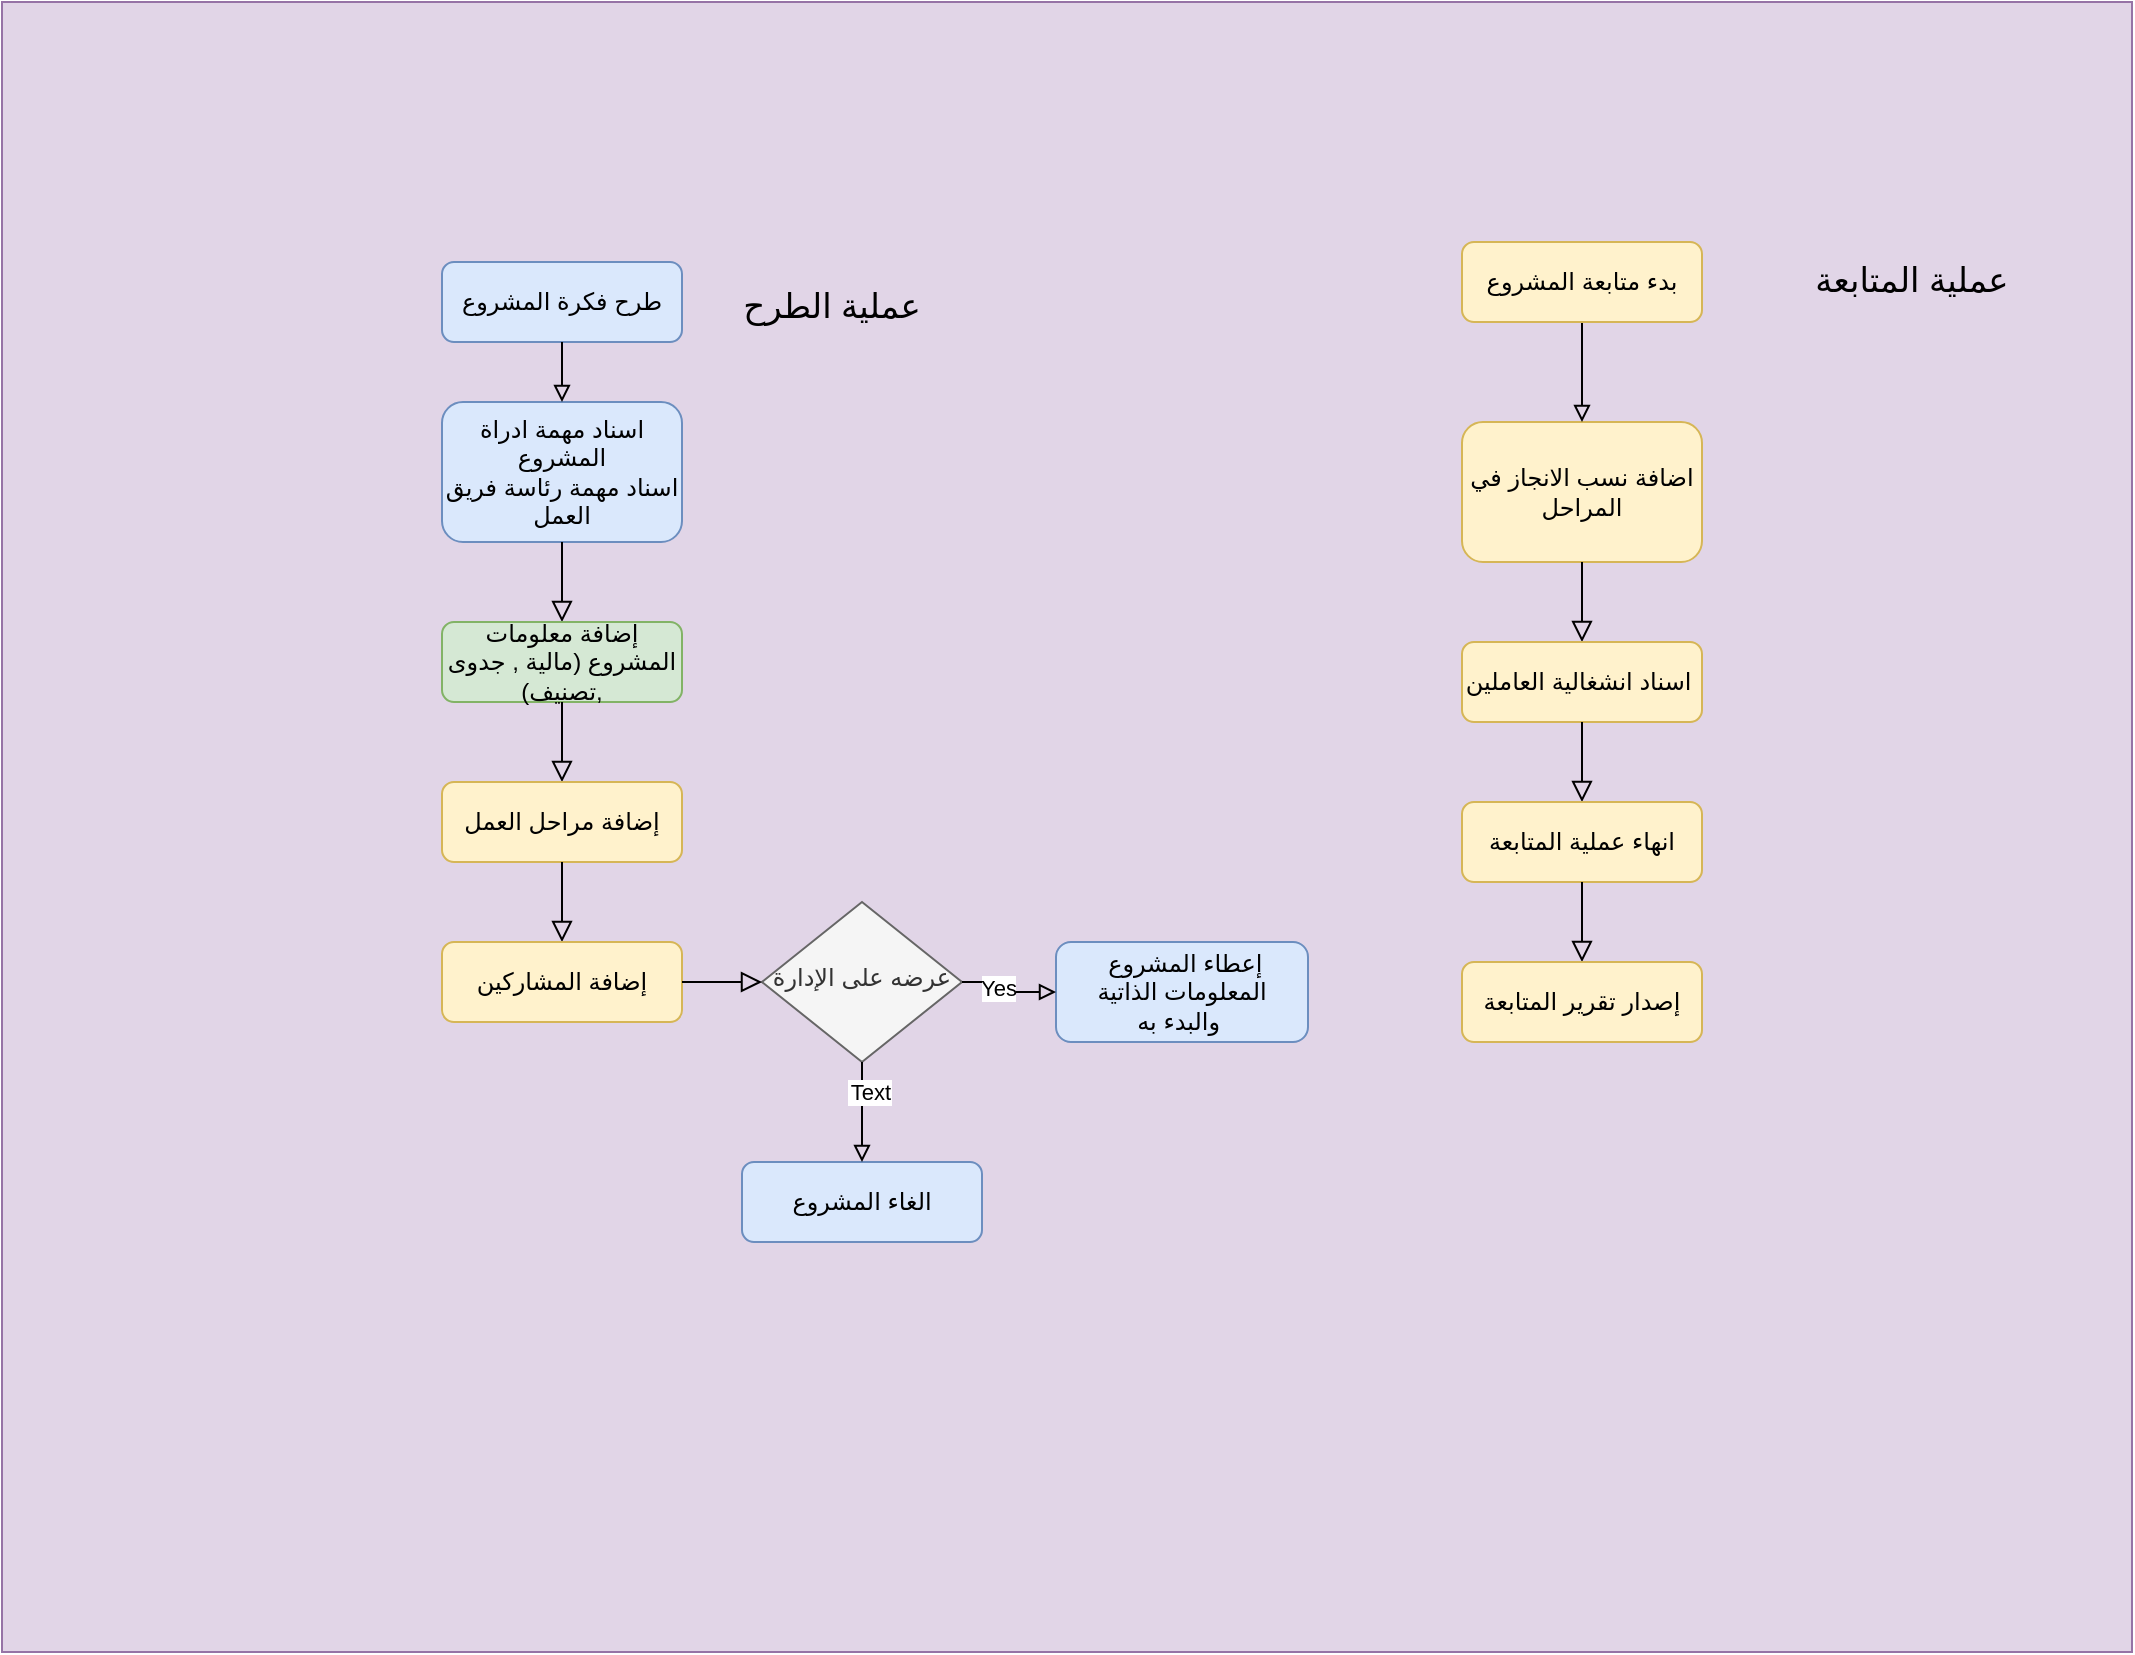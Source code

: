 <mxfile version="24.7.5">
  <diagram id="C5RBs43oDa-KdzZeNtuy" name="Page-1">
    <mxGraphModel dx="2159" dy="1735" grid="1" gridSize="10" guides="1" tooltips="1" connect="1" arrows="1" fold="1" page="1" pageScale="1" pageWidth="827" pageHeight="1169" math="0" shadow="0">
      <root>
        <mxCell id="WIyWlLk6GJQsqaUBKTNV-0" />
        <mxCell id="WIyWlLk6GJQsqaUBKTNV-1" parent="WIyWlLk6GJQsqaUBKTNV-0" />
        <mxCell id="iZUMn1lh-3qKi0mPno6k-46" value="" style="group;fillColor=#e1d5e7;strokeColor=#9673a6;" vertex="1" connectable="0" parent="WIyWlLk6GJQsqaUBKTNV-1">
          <mxGeometry x="-40" y="-120" width="1065" height="825" as="geometry" />
        </mxCell>
        <mxCell id="iZUMn1lh-3qKi0mPno6k-43" value="" style="group" vertex="1" connectable="0" parent="iZUMn1lh-3qKi0mPno6k-46">
          <mxGeometry x="730" y="120" width="280" height="400" as="geometry" />
        </mxCell>
        <mxCell id="iZUMn1lh-3qKi0mPno6k-22" value="اضافة نسب الانجاز في المراحل" style="rounded=1;whiteSpace=wrap;html=1;fontSize=12;glass=0;strokeWidth=1;shadow=0;fillColor=#fff2cc;strokeColor=#d6b656;" vertex="1" parent="iZUMn1lh-3qKi0mPno6k-43">
          <mxGeometry y="90" width="120" height="70" as="geometry" />
        </mxCell>
        <mxCell id="iZUMn1lh-3qKi0mPno6k-28" style="edgeStyle=orthogonalEdgeStyle;rounded=0;orthogonalLoop=1;jettySize=auto;html=1;entryX=0.5;entryY=0;entryDx=0;entryDy=0;endArrow=block;endFill=0;" edge="1" parent="iZUMn1lh-3qKi0mPno6k-43" source="iZUMn1lh-3qKi0mPno6k-29" target="iZUMn1lh-3qKi0mPno6k-22">
          <mxGeometry relative="1" as="geometry" />
        </mxCell>
        <mxCell id="iZUMn1lh-3qKi0mPno6k-29" value="بدء متابعة المشروع" style="rounded=1;whiteSpace=wrap;html=1;fontSize=12;glass=0;strokeWidth=1;shadow=0;fillColor=#fff2cc;strokeColor=#d6b656;" vertex="1" parent="iZUMn1lh-3qKi0mPno6k-43">
          <mxGeometry width="120" height="40" as="geometry" />
        </mxCell>
        <mxCell id="iZUMn1lh-3qKi0mPno6k-30" value="" style="rounded=0;html=1;jettySize=auto;orthogonalLoop=1;fontSize=11;endArrow=block;endFill=0;endSize=8;strokeWidth=1;shadow=0;labelBackgroundColor=none;edgeStyle=orthogonalEdgeStyle;" edge="1" parent="iZUMn1lh-3qKi0mPno6k-43" source="iZUMn1lh-3qKi0mPno6k-22" target="iZUMn1lh-3qKi0mPno6k-31">
          <mxGeometry relative="1" as="geometry">
            <mxPoint x="50" y="140" as="sourcePoint" />
            <mxPoint x="50" y="180" as="targetPoint" />
          </mxGeometry>
        </mxCell>
        <mxCell id="iZUMn1lh-3qKi0mPno6k-31" value="اسناد انشغالية العاملين&amp;nbsp;" style="rounded=1;whiteSpace=wrap;html=1;fontSize=12;glass=0;strokeWidth=1;shadow=0;fillColor=#fff2cc;strokeColor=#d6b656;" vertex="1" parent="iZUMn1lh-3qKi0mPno6k-43">
          <mxGeometry y="200" width="120" height="40" as="geometry" />
        </mxCell>
        <mxCell id="iZUMn1lh-3qKi0mPno6k-32" value="" style="rounded=0;html=1;jettySize=auto;orthogonalLoop=1;fontSize=11;endArrow=block;endFill=0;endSize=8;strokeWidth=1;shadow=0;labelBackgroundColor=none;edgeStyle=orthogonalEdgeStyle;" edge="1" parent="iZUMn1lh-3qKi0mPno6k-43" source="iZUMn1lh-3qKi0mPno6k-31" target="iZUMn1lh-3qKi0mPno6k-33">
          <mxGeometry relative="1" as="geometry">
            <mxPoint x="60" y="200" as="sourcePoint" />
            <mxPoint x="60" y="410" as="targetPoint" />
          </mxGeometry>
        </mxCell>
        <mxCell id="iZUMn1lh-3qKi0mPno6k-33" value="انهاء عملية المتابعة" style="rounded=1;whiteSpace=wrap;html=1;fontSize=12;glass=0;strokeWidth=1;shadow=0;fillColor=#fff2cc;strokeColor=#d6b656;" vertex="1" parent="iZUMn1lh-3qKi0mPno6k-43">
          <mxGeometry y="280" width="120" height="40" as="geometry" />
        </mxCell>
        <mxCell id="iZUMn1lh-3qKi0mPno6k-34" value="" style="rounded=0;html=1;jettySize=auto;orthogonalLoop=1;fontSize=11;endArrow=block;endFill=0;endSize=8;strokeWidth=1;shadow=0;labelBackgroundColor=none;edgeStyle=orthogonalEdgeStyle;" edge="1" parent="iZUMn1lh-3qKi0mPno6k-43" source="iZUMn1lh-3qKi0mPno6k-33" target="iZUMn1lh-3qKi0mPno6k-35">
          <mxGeometry relative="1" as="geometry">
            <mxPoint x="60" y="270" as="sourcePoint" />
            <mxPoint x="60" y="410" as="targetPoint" />
          </mxGeometry>
        </mxCell>
        <mxCell id="iZUMn1lh-3qKi0mPno6k-35" value="إصدار تقرير المتابعة" style="rounded=1;whiteSpace=wrap;html=1;fontSize=12;glass=0;strokeWidth=1;shadow=0;fillColor=#fff2cc;strokeColor=#d6b656;" vertex="1" parent="iZUMn1lh-3qKi0mPno6k-43">
          <mxGeometry y="360" width="120" height="40" as="geometry" />
        </mxCell>
        <mxCell id="iZUMn1lh-3qKi0mPno6k-40" value="&lt;font style=&quot;font-size: 17px;&quot;&gt;عملية المتابعة&lt;/font&gt;" style="text;html=1;align=center;verticalAlign=middle;whiteSpace=wrap;rounded=0;" vertex="1" parent="iZUMn1lh-3qKi0mPno6k-43">
          <mxGeometry x="170" y="5" width="110" height="30" as="geometry" />
        </mxCell>
        <mxCell id="iZUMn1lh-3qKi0mPno6k-44" value="" style="group" vertex="1" connectable="0" parent="iZUMn1lh-3qKi0mPno6k-46">
          <mxGeometry x="220" y="110" width="307" height="615" as="geometry" />
        </mxCell>
        <mxCell id="WIyWlLk6GJQsqaUBKTNV-3" value="اسناد مهمة ادراة المشروع&lt;div&gt;اسناد مهمة رئاسة فريق العمل&lt;/div&gt;" style="rounded=1;whiteSpace=wrap;html=1;fontSize=12;glass=0;strokeWidth=1;shadow=0;fillColor=#dae8fc;strokeColor=#6c8ebf;" parent="iZUMn1lh-3qKi0mPno6k-44" vertex="1">
          <mxGeometry y="90" width="120" height="70" as="geometry" />
        </mxCell>
        <mxCell id="WIyWlLk6GJQsqaUBKTNV-6" value="عرضه على الإدارة" style="rhombus;whiteSpace=wrap;html=1;shadow=0;fontFamily=Helvetica;fontSize=12;align=center;strokeWidth=1;spacing=6;spacingTop=-4;fillColor=#f5f5f5;fontColor=#333333;strokeColor=#666666;" parent="iZUMn1lh-3qKi0mPno6k-44" vertex="1">
          <mxGeometry x="160" y="340" width="100" height="80" as="geometry" />
        </mxCell>
        <mxCell id="iZUMn1lh-3qKi0mPno6k-3" value="" style="rounded=0;html=1;jettySize=auto;orthogonalLoop=1;fontSize=11;endArrow=block;endFill=0;endSize=8;strokeWidth=1;shadow=0;labelBackgroundColor=none;edgeStyle=orthogonalEdgeStyle;" edge="1" parent="iZUMn1lh-3qKi0mPno6k-44" source="WIyWlLk6GJQsqaUBKTNV-3" target="iZUMn1lh-3qKi0mPno6k-2">
          <mxGeometry relative="1" as="geometry">
            <mxPoint x="50" y="140" as="sourcePoint" />
            <mxPoint x="50" y="180" as="targetPoint" />
          </mxGeometry>
        </mxCell>
        <mxCell id="iZUMn1lh-3qKi0mPno6k-2" value="إضافة معلومات المشروع (مالية , جدوى ,تصنيف)" style="rounded=1;whiteSpace=wrap;html=1;fontSize=12;glass=0;strokeWidth=1;shadow=0;fillColor=#d5e8d4;strokeColor=#82b366;" vertex="1" parent="iZUMn1lh-3qKi0mPno6k-44">
          <mxGeometry y="200" width="120" height="40" as="geometry" />
        </mxCell>
        <mxCell id="iZUMn1lh-3qKi0mPno6k-7" value="" style="rounded=0;html=1;jettySize=auto;orthogonalLoop=1;fontSize=11;endArrow=block;endFill=0;endSize=8;strokeWidth=1;shadow=0;labelBackgroundColor=none;edgeStyle=orthogonalEdgeStyle;" edge="1" parent="iZUMn1lh-3qKi0mPno6k-44" source="iZUMn1lh-3qKi0mPno6k-2" target="iZUMn1lh-3qKi0mPno6k-4">
          <mxGeometry relative="1" as="geometry">
            <mxPoint x="60" y="200" as="sourcePoint" />
            <mxPoint x="60" y="410" as="targetPoint" />
          </mxGeometry>
        </mxCell>
        <mxCell id="iZUMn1lh-3qKi0mPno6k-4" value="إضافة مراحل العمل" style="rounded=1;whiteSpace=wrap;html=1;fontSize=12;glass=0;strokeWidth=1;shadow=0;fillColor=#fff2cc;strokeColor=#d6b656;" vertex="1" parent="iZUMn1lh-3qKi0mPno6k-44">
          <mxGeometry y="280" width="120" height="40" as="geometry" />
        </mxCell>
        <mxCell id="iZUMn1lh-3qKi0mPno6k-9" value="" style="rounded=0;html=1;jettySize=auto;orthogonalLoop=1;fontSize=11;endArrow=block;endFill=0;endSize=8;strokeWidth=1;shadow=0;labelBackgroundColor=none;edgeStyle=orthogonalEdgeStyle;" edge="1" parent="iZUMn1lh-3qKi0mPno6k-44" source="iZUMn1lh-3qKi0mPno6k-4" target="iZUMn1lh-3qKi0mPno6k-8">
          <mxGeometry relative="1" as="geometry">
            <mxPoint x="60" y="270" as="sourcePoint" />
            <mxPoint x="60" y="410" as="targetPoint" />
          </mxGeometry>
        </mxCell>
        <mxCell id="iZUMn1lh-3qKi0mPno6k-8" value="إضافة المشاركين" style="rounded=1;whiteSpace=wrap;html=1;fontSize=12;glass=0;strokeWidth=1;shadow=0;fillColor=#fff2cc;strokeColor=#d6b656;" vertex="1" parent="iZUMn1lh-3qKi0mPno6k-44">
          <mxGeometry y="360" width="120" height="40" as="geometry" />
        </mxCell>
        <mxCell id="iZUMn1lh-3qKi0mPno6k-11" value="" style="rounded=0;html=1;jettySize=auto;orthogonalLoop=1;fontSize=11;endArrow=block;endFill=0;endSize=8;strokeWidth=1;shadow=0;labelBackgroundColor=none;edgeStyle=orthogonalEdgeStyle;" edge="1" parent="iZUMn1lh-3qKi0mPno6k-44" source="iZUMn1lh-3qKi0mPno6k-8" target="WIyWlLk6GJQsqaUBKTNV-6">
          <mxGeometry relative="1" as="geometry">
            <mxPoint x="60" y="340" as="sourcePoint" />
            <mxPoint x="60" y="390" as="targetPoint" />
          </mxGeometry>
        </mxCell>
        <mxCell id="iZUMn1lh-3qKi0mPno6k-42" value="&lt;font style=&quot;font-size: 17px;&quot;&gt;عملية الطرح&lt;/font&gt;" style="text;html=1;align=center;verticalAlign=middle;whiteSpace=wrap;rounded=0;" vertex="1" parent="iZUMn1lh-3qKi0mPno6k-44">
          <mxGeometry x="140" y="25" width="110" height="35" as="geometry" />
        </mxCell>
        <mxCell id="iZUMn1lh-3qKi0mPno6k-0" value="طرح فكرة المشروع" style="rounded=1;whiteSpace=wrap;html=1;fontSize=12;glass=0;strokeWidth=1;shadow=0;fillColor=#dae8fc;strokeColor=#6c8ebf;" vertex="1" parent="iZUMn1lh-3qKi0mPno6k-46">
          <mxGeometry x="220" y="130" width="120" height="40" as="geometry" />
        </mxCell>
        <mxCell id="iZUMn1lh-3qKi0mPno6k-1" style="edgeStyle=orthogonalEdgeStyle;rounded=0;orthogonalLoop=1;jettySize=auto;html=1;entryX=0.5;entryY=0;entryDx=0;entryDy=0;endArrow=block;endFill=0;" edge="1" parent="iZUMn1lh-3qKi0mPno6k-46" source="iZUMn1lh-3qKi0mPno6k-0" target="WIyWlLk6GJQsqaUBKTNV-3">
          <mxGeometry relative="1" as="geometry" />
        </mxCell>
        <mxCell id="iZUMn1lh-3qKi0mPno6k-16" value="إعطاء المشروع&amp;nbsp; المعلومات الذاتية&lt;br&gt;والبدء به&amp;nbsp;" style="rounded=1;whiteSpace=wrap;html=1;fontSize=12;glass=0;strokeWidth=1;shadow=0;fillColor=#dae8fc;strokeColor=#6c8ebf;" vertex="1" parent="iZUMn1lh-3qKi0mPno6k-46">
          <mxGeometry x="527" y="470" width="126" height="50" as="geometry" />
        </mxCell>
        <mxCell id="iZUMn1lh-3qKi0mPno6k-18" style="edgeStyle=orthogonalEdgeStyle;rounded=0;orthogonalLoop=1;jettySize=auto;html=1;exitX=1;exitY=0.5;exitDx=0;exitDy=0;endArrow=block;endFill=0;" edge="1" parent="iZUMn1lh-3qKi0mPno6k-46" source="WIyWlLk6GJQsqaUBKTNV-6" target="iZUMn1lh-3qKi0mPno6k-16">
          <mxGeometry relative="1" as="geometry" />
        </mxCell>
        <mxCell id="iZUMn1lh-3qKi0mPno6k-19" value="Yes" style="edgeLabel;html=1;align=center;verticalAlign=middle;resizable=0;points=[];" vertex="1" connectable="0" parent="iZUMn1lh-3qKi0mPno6k-18">
          <mxGeometry x="-0.324" y="-3" relative="1" as="geometry">
            <mxPoint as="offset" />
          </mxGeometry>
        </mxCell>
        <mxCell id="iZUMn1lh-3qKi0mPno6k-13" value="الغاء المشروع" style="rounded=1;whiteSpace=wrap;html=1;fontSize=12;glass=0;strokeWidth=1;shadow=0;fillColor=#dae8fc;strokeColor=#6c8ebf;" vertex="1" parent="iZUMn1lh-3qKi0mPno6k-46">
          <mxGeometry x="370" y="580" width="120" height="40" as="geometry" />
        </mxCell>
        <mxCell id="iZUMn1lh-3qKi0mPno6k-14" style="edgeStyle=orthogonalEdgeStyle;rounded=0;orthogonalLoop=1;jettySize=auto;html=1;endArrow=block;endFill=0;" edge="1" parent="iZUMn1lh-3qKi0mPno6k-46" source="WIyWlLk6GJQsqaUBKTNV-6" target="iZUMn1lh-3qKi0mPno6k-13">
          <mxGeometry relative="1" as="geometry" />
        </mxCell>
        <mxCell id="iZUMn1lh-3qKi0mPno6k-20" value="No" style="edgeLabel;html=1;align=center;verticalAlign=middle;resizable=0;points=[];" vertex="1" connectable="0" parent="iZUMn1lh-3qKi0mPno6k-14">
          <mxGeometry x="-0.418" relative="1" as="geometry">
            <mxPoint as="offset" />
          </mxGeometry>
        </mxCell>
        <mxCell id="iZUMn1lh-3qKi0mPno6k-47" value="Text" style="edgeLabel;html=1;align=center;verticalAlign=middle;resizable=0;points=[];" vertex="1" connectable="0" parent="iZUMn1lh-3qKi0mPno6k-14">
          <mxGeometry x="-0.4" y="4" relative="1" as="geometry">
            <mxPoint as="offset" />
          </mxGeometry>
        </mxCell>
      </root>
    </mxGraphModel>
  </diagram>
</mxfile>
